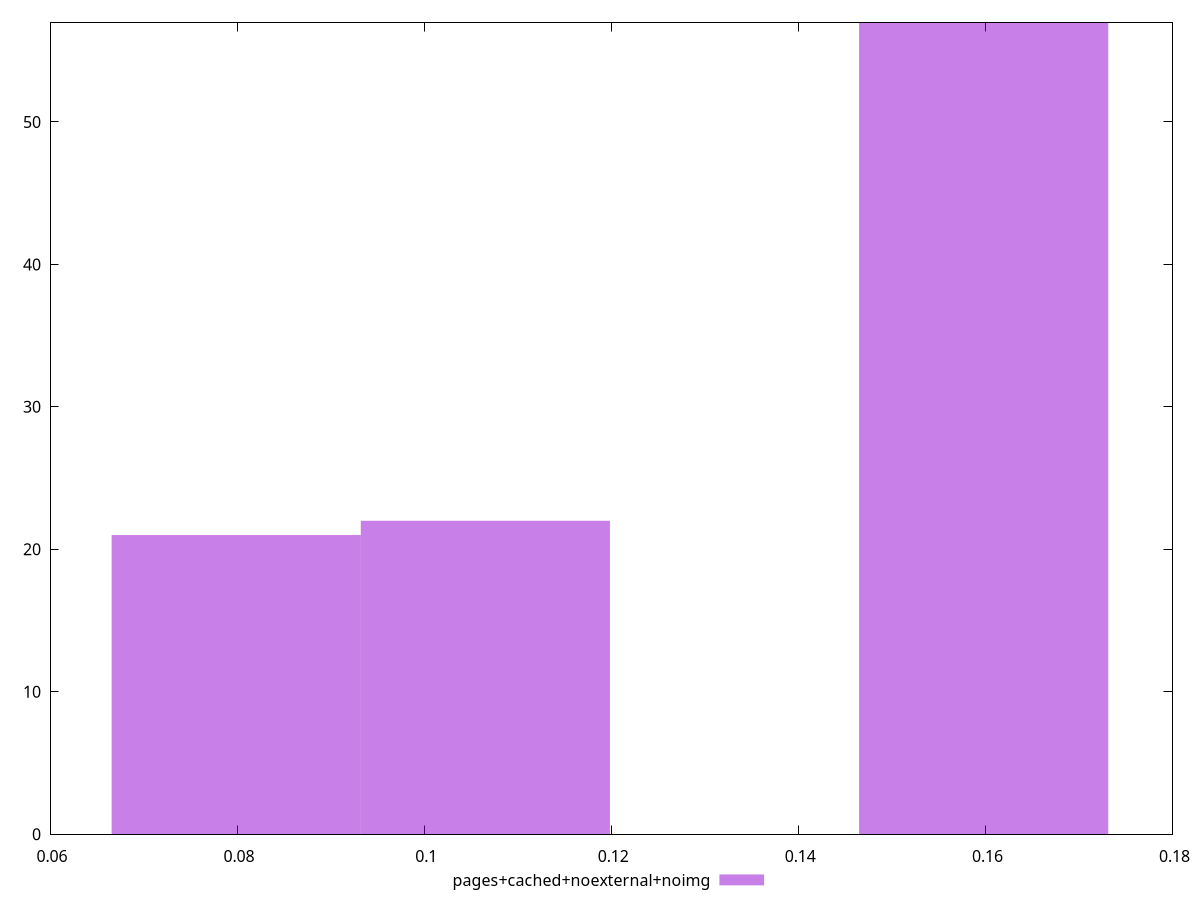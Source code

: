 $_pagesCachedNoexternalNoimg <<EOF
0.1598135207376132 57
0.0799067603688066 21
0.10654234715840881 22
EOF
set key outside below
set terminal pngcairo
set output "report_00006_2020-11-02T20-21-41.718Z/largest-contentful-paint/pages+cached+noexternal+noimg//hist.png"
set yrange [0:57]
set boxwidth 0.026635586789602202
set style fill transparent solid 0.5 noborder
plot $_pagesCachedNoexternalNoimg title "pages+cached+noexternal+noimg" with boxes ,